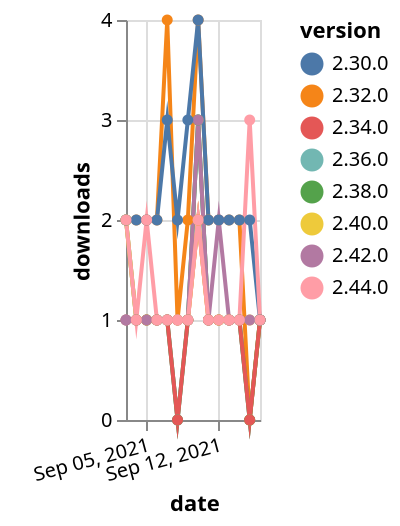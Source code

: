 {"$schema": "https://vega.github.io/schema/vega-lite/v5.json", "description": "A simple bar chart with embedded data.", "data": {"values": [{"date": "2021-09-03", "total": 206, "delta": 1, "version": "2.36.0"}, {"date": "2021-09-04", "total": 207, "delta": 1, "version": "2.36.0"}, {"date": "2021-09-05", "total": 208, "delta": 1, "version": "2.36.0"}, {"date": "2021-09-06", "total": 209, "delta": 1, "version": "2.36.0"}, {"date": "2021-09-07", "total": 210, "delta": 1, "version": "2.36.0"}, {"date": "2021-09-08", "total": 210, "delta": 0, "version": "2.36.0"}, {"date": "2021-09-09", "total": 211, "delta": 1, "version": "2.36.0"}, {"date": "2021-09-10", "total": 214, "delta": 3, "version": "2.36.0"}, {"date": "2021-09-11", "total": 215, "delta": 1, "version": "2.36.0"}, {"date": "2021-09-12", "total": 216, "delta": 1, "version": "2.36.0"}, {"date": "2021-09-13", "total": 217, "delta": 1, "version": "2.36.0"}, {"date": "2021-09-14", "total": 218, "delta": 1, "version": "2.36.0"}, {"date": "2021-09-15", "total": 218, "delta": 0, "version": "2.36.0"}, {"date": "2021-09-16", "total": 219, "delta": 1, "version": "2.36.0"}, {"date": "2021-09-03", "total": 2395, "delta": 2, "version": "2.32.0"}, {"date": "2021-09-04", "total": 2397, "delta": 2, "version": "2.32.0"}, {"date": "2021-09-05", "total": 2399, "delta": 2, "version": "2.32.0"}, {"date": "2021-09-06", "total": 2401, "delta": 2, "version": "2.32.0"}, {"date": "2021-09-07", "total": 2405, "delta": 4, "version": "2.32.0"}, {"date": "2021-09-08", "total": 2406, "delta": 1, "version": "2.32.0"}, {"date": "2021-09-09", "total": 2408, "delta": 2, "version": "2.32.0"}, {"date": "2021-09-10", "total": 2412, "delta": 4, "version": "2.32.0"}, {"date": "2021-09-11", "total": 2414, "delta": 2, "version": "2.32.0"}, {"date": "2021-09-12", "total": 2416, "delta": 2, "version": "2.32.0"}, {"date": "2021-09-13", "total": 2418, "delta": 2, "version": "2.32.0"}, {"date": "2021-09-14", "total": 2420, "delta": 2, "version": "2.32.0"}, {"date": "2021-09-15", "total": 2420, "delta": 0, "version": "2.32.0"}, {"date": "2021-09-16", "total": 2421, "delta": 1, "version": "2.32.0"}, {"date": "2021-09-03", "total": 190, "delta": 2, "version": "2.38.0"}, {"date": "2021-09-04", "total": 191, "delta": 1, "version": "2.38.0"}, {"date": "2021-09-05", "total": 192, "delta": 1, "version": "2.38.0"}, {"date": "2021-09-06", "total": 193, "delta": 1, "version": "2.38.0"}, {"date": "2021-09-07", "total": 194, "delta": 1, "version": "2.38.0"}, {"date": "2021-09-08", "total": 194, "delta": 0, "version": "2.38.0"}, {"date": "2021-09-09", "total": 195, "delta": 1, "version": "2.38.0"}, {"date": "2021-09-10", "total": 198, "delta": 3, "version": "2.38.0"}, {"date": "2021-09-11", "total": 199, "delta": 1, "version": "2.38.0"}, {"date": "2021-09-12", "total": 200, "delta": 1, "version": "2.38.0"}, {"date": "2021-09-13", "total": 201, "delta": 1, "version": "2.38.0"}, {"date": "2021-09-14", "total": 202, "delta": 1, "version": "2.38.0"}, {"date": "2021-09-15", "total": 202, "delta": 0, "version": "2.38.0"}, {"date": "2021-09-16", "total": 203, "delta": 1, "version": "2.38.0"}, {"date": "2021-09-03", "total": 246, "delta": 1, "version": "2.34.0"}, {"date": "2021-09-04", "total": 247, "delta": 1, "version": "2.34.0"}, {"date": "2021-09-05", "total": 248, "delta": 1, "version": "2.34.0"}, {"date": "2021-09-06", "total": 249, "delta": 1, "version": "2.34.0"}, {"date": "2021-09-07", "total": 250, "delta": 1, "version": "2.34.0"}, {"date": "2021-09-08", "total": 250, "delta": 0, "version": "2.34.0"}, {"date": "2021-09-09", "total": 251, "delta": 1, "version": "2.34.0"}, {"date": "2021-09-10", "total": 253, "delta": 2, "version": "2.34.0"}, {"date": "2021-09-11", "total": 254, "delta": 1, "version": "2.34.0"}, {"date": "2021-09-12", "total": 255, "delta": 1, "version": "2.34.0"}, {"date": "2021-09-13", "total": 256, "delta": 1, "version": "2.34.0"}, {"date": "2021-09-14", "total": 257, "delta": 1, "version": "2.34.0"}, {"date": "2021-09-15", "total": 257, "delta": 0, "version": "2.34.0"}, {"date": "2021-09-16", "total": 258, "delta": 1, "version": "2.34.0"}, {"date": "2021-09-03", "total": 167, "delta": 2, "version": "2.40.0"}, {"date": "2021-09-04", "total": 168, "delta": 1, "version": "2.40.0"}, {"date": "2021-09-05", "total": 169, "delta": 1, "version": "2.40.0"}, {"date": "2021-09-06", "total": 170, "delta": 1, "version": "2.40.0"}, {"date": "2021-09-07", "total": 171, "delta": 1, "version": "2.40.0"}, {"date": "2021-09-08", "total": 172, "delta": 1, "version": "2.40.0"}, {"date": "2021-09-09", "total": 173, "delta": 1, "version": "2.40.0"}, {"date": "2021-09-10", "total": 175, "delta": 2, "version": "2.40.0"}, {"date": "2021-09-11", "total": 176, "delta": 1, "version": "2.40.0"}, {"date": "2021-09-12", "total": 177, "delta": 1, "version": "2.40.0"}, {"date": "2021-09-13", "total": 178, "delta": 1, "version": "2.40.0"}, {"date": "2021-09-14", "total": 179, "delta": 1, "version": "2.40.0"}, {"date": "2021-09-15", "total": 180, "delta": 1, "version": "2.40.0"}, {"date": "2021-09-16", "total": 181, "delta": 1, "version": "2.40.0"}, {"date": "2021-09-03", "total": 185, "delta": 1, "version": "2.42.0"}, {"date": "2021-09-04", "total": 186, "delta": 1, "version": "2.42.0"}, {"date": "2021-09-05", "total": 187, "delta": 1, "version": "2.42.0"}, {"date": "2021-09-06", "total": 188, "delta": 1, "version": "2.42.0"}, {"date": "2021-09-07", "total": 189, "delta": 1, "version": "2.42.0"}, {"date": "2021-09-08", "total": 190, "delta": 1, "version": "2.42.0"}, {"date": "2021-09-09", "total": 191, "delta": 1, "version": "2.42.0"}, {"date": "2021-09-10", "total": 194, "delta": 3, "version": "2.42.0"}, {"date": "2021-09-11", "total": 195, "delta": 1, "version": "2.42.0"}, {"date": "2021-09-12", "total": 197, "delta": 2, "version": "2.42.0"}, {"date": "2021-09-13", "total": 198, "delta": 1, "version": "2.42.0"}, {"date": "2021-09-14", "total": 199, "delta": 1, "version": "2.42.0"}, {"date": "2021-09-15", "total": 200, "delta": 1, "version": "2.42.0"}, {"date": "2021-09-16", "total": 201, "delta": 1, "version": "2.42.0"}, {"date": "2021-09-03", "total": 2388, "delta": 2, "version": "2.30.0"}, {"date": "2021-09-04", "total": 2390, "delta": 2, "version": "2.30.0"}, {"date": "2021-09-05", "total": 2392, "delta": 2, "version": "2.30.0"}, {"date": "2021-09-06", "total": 2394, "delta": 2, "version": "2.30.0"}, {"date": "2021-09-07", "total": 2397, "delta": 3, "version": "2.30.0"}, {"date": "2021-09-08", "total": 2399, "delta": 2, "version": "2.30.0"}, {"date": "2021-09-09", "total": 2402, "delta": 3, "version": "2.30.0"}, {"date": "2021-09-10", "total": 2406, "delta": 4, "version": "2.30.0"}, {"date": "2021-09-11", "total": 2408, "delta": 2, "version": "2.30.0"}, {"date": "2021-09-12", "total": 2410, "delta": 2, "version": "2.30.0"}, {"date": "2021-09-13", "total": 2412, "delta": 2, "version": "2.30.0"}, {"date": "2021-09-14", "total": 2414, "delta": 2, "version": "2.30.0"}, {"date": "2021-09-15", "total": 2416, "delta": 2, "version": "2.30.0"}, {"date": "2021-09-16", "total": 2417, "delta": 1, "version": "2.30.0"}, {"date": "2021-09-03", "total": 124, "delta": 2, "version": "2.44.0"}, {"date": "2021-09-04", "total": 125, "delta": 1, "version": "2.44.0"}, {"date": "2021-09-05", "total": 127, "delta": 2, "version": "2.44.0"}, {"date": "2021-09-06", "total": 128, "delta": 1, "version": "2.44.0"}, {"date": "2021-09-07", "total": 129, "delta": 1, "version": "2.44.0"}, {"date": "2021-09-08", "total": 130, "delta": 1, "version": "2.44.0"}, {"date": "2021-09-09", "total": 131, "delta": 1, "version": "2.44.0"}, {"date": "2021-09-10", "total": 133, "delta": 2, "version": "2.44.0"}, {"date": "2021-09-11", "total": 134, "delta": 1, "version": "2.44.0"}, {"date": "2021-09-12", "total": 135, "delta": 1, "version": "2.44.0"}, {"date": "2021-09-13", "total": 136, "delta": 1, "version": "2.44.0"}, {"date": "2021-09-14", "total": 137, "delta": 1, "version": "2.44.0"}, {"date": "2021-09-15", "total": 140, "delta": 3, "version": "2.44.0"}, {"date": "2021-09-16", "total": 141, "delta": 1, "version": "2.44.0"}]}, "width": "container", "mark": {"type": "line", "point": {"filled": true}}, "encoding": {"x": {"field": "date", "type": "temporal", "timeUnit": "yearmonthdate", "title": "date", "axis": {"labelAngle": -15}}, "y": {"field": "delta", "type": "quantitative", "title": "downloads"}, "color": {"field": "version", "type": "nominal"}, "tooltip": {"field": "delta"}}}